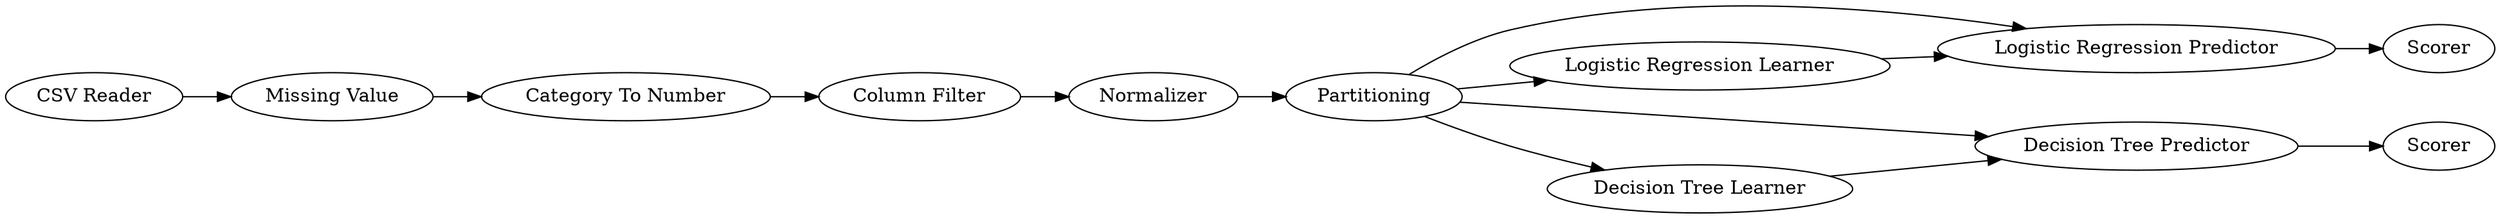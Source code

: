 digraph {
	5 -> 8
	7 -> 3
	4 -> 5
	3 -> 4
	2 -> 7
	5 -> 6
	5 -> 10
	1 -> 2
	9 -> 10
	8 -> 11
	10 -> 12
	5 -> 9
	6 -> 8
	5 [label=Partitioning]
	1 [label="CSV Reader"]
	7 [label="Category To Number"]
	9 [label="Decision Tree Learner"]
	11 [label=Scorer]
	4 [label=Normalizer]
	6 [label="Logistic Regression Learner"]
	8 [label="Logistic Regression Predictor"]
	12 [label=Scorer]
	3 [label="Column Filter"]
	2 [label="Missing Value"]
	10 [label="Decision Tree Predictor"]
	rankdir=LR
}
